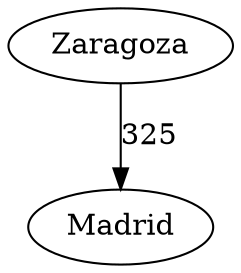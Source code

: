 digraph D {

	Zaragoza[label="Zaragoza"]
	Madrid[label="Madrid"]
	Zaragoza -> Madrid [label="325"]

}